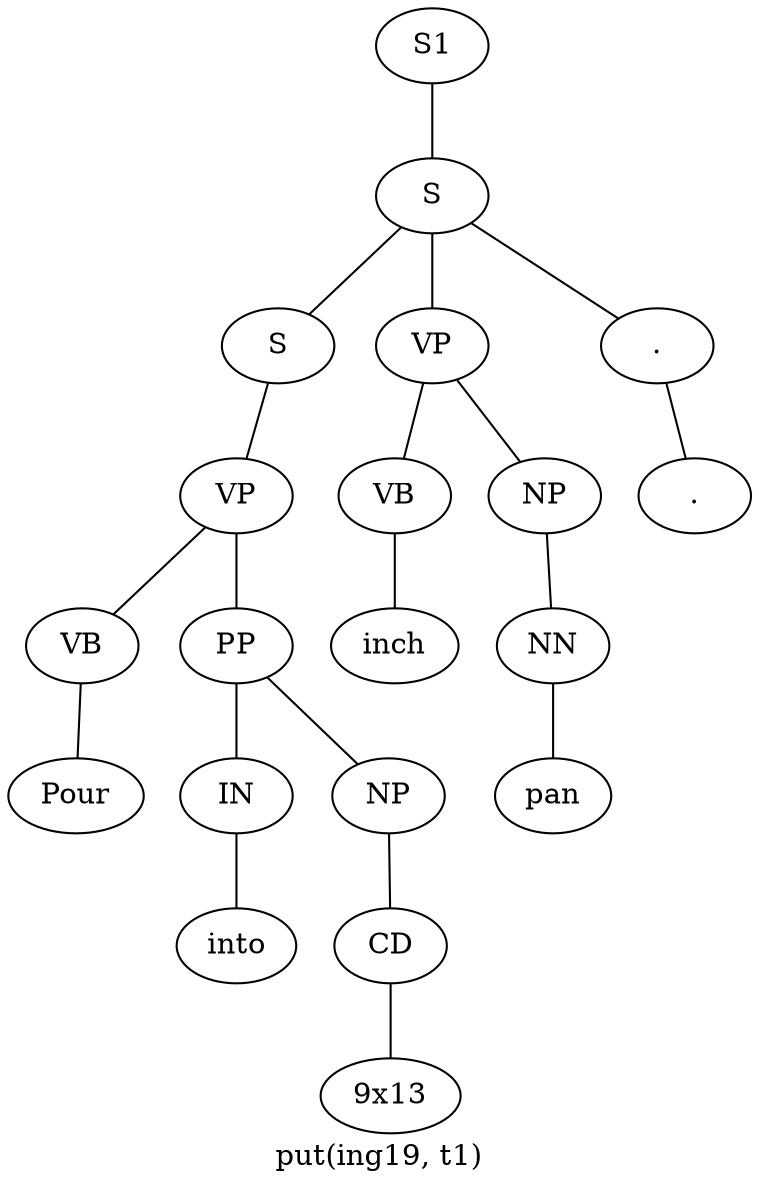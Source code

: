 graph SyntaxGraph {
	label = "put(ing19, t1)";
	Node0 [label="S1"];
	Node1 [label="S"];
	Node2 [label="S"];
	Node3 [label="VP"];
	Node4 [label="VB"];
	Node5 [label="Pour"];
	Node6 [label="PP"];
	Node7 [label="IN"];
	Node8 [label="into"];
	Node9 [label="NP"];
	Node10 [label="CD"];
	Node11 [label="9x13"];
	Node12 [label="VP"];
	Node13 [label="VB"];
	Node14 [label="inch"];
	Node15 [label="NP"];
	Node16 [label="NN"];
	Node17 [label="pan"];
	Node18 [label="."];
	Node19 [label="."];

	Node0 -- Node1;
	Node1 -- Node2;
	Node1 -- Node12;
	Node1 -- Node18;
	Node2 -- Node3;
	Node3 -- Node4;
	Node3 -- Node6;
	Node4 -- Node5;
	Node6 -- Node7;
	Node6 -- Node9;
	Node7 -- Node8;
	Node9 -- Node10;
	Node10 -- Node11;
	Node12 -- Node13;
	Node12 -- Node15;
	Node13 -- Node14;
	Node15 -- Node16;
	Node16 -- Node17;
	Node18 -- Node19;
}